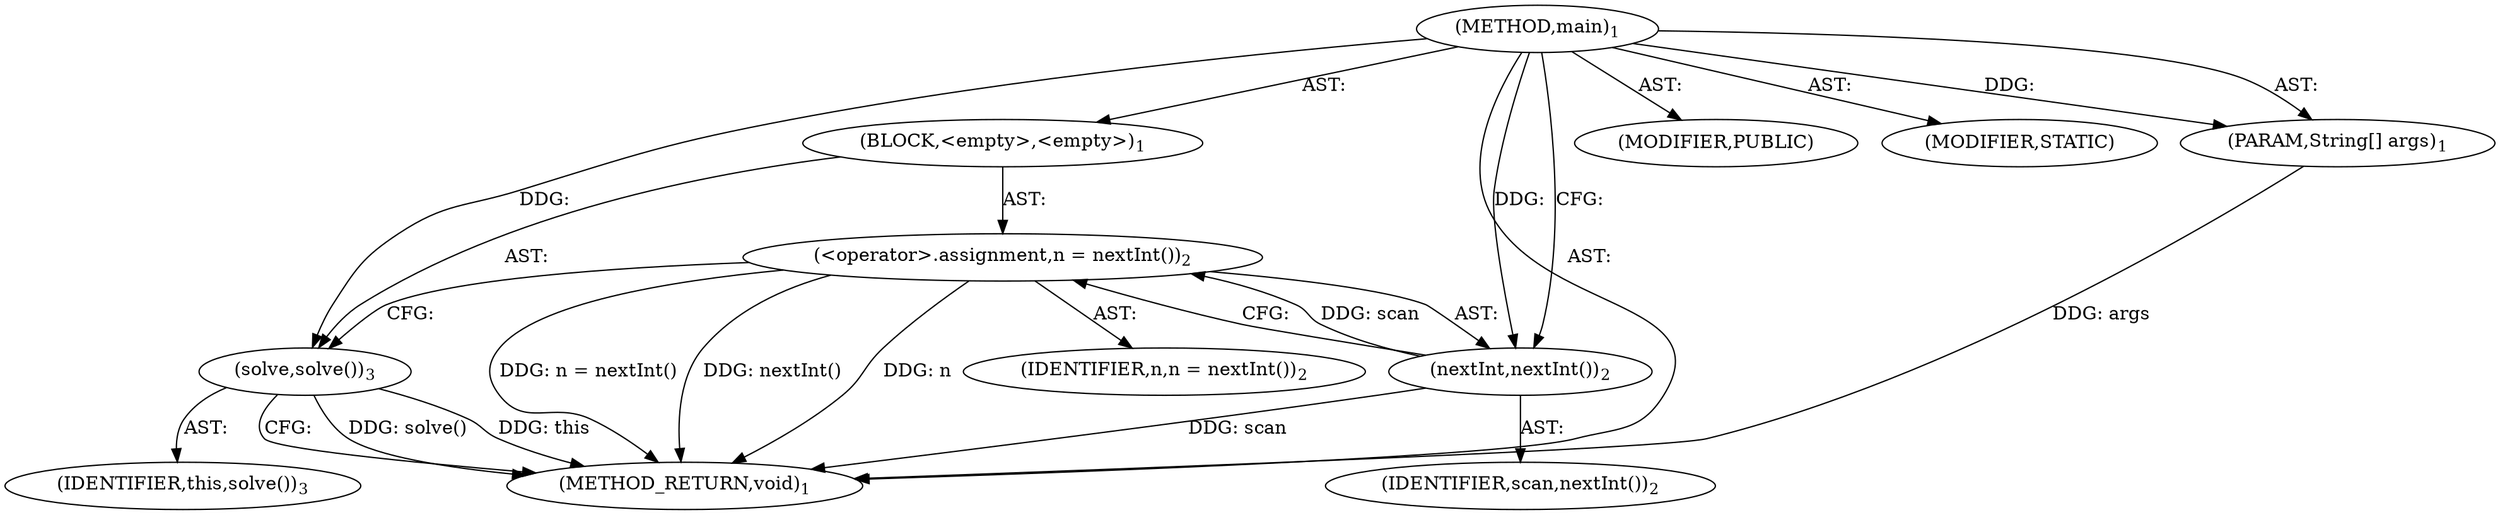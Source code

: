 digraph "main" {  
"17" [label = <(METHOD,main)<SUB>1</SUB>> ]
"18" [label = <(PARAM,String[] args)<SUB>1</SUB>> ]
"19" [label = <(BLOCK,&lt;empty&gt;,&lt;empty&gt;)<SUB>1</SUB>> ]
"20" [label = <(&lt;operator&gt;.assignment,n = nextInt())<SUB>2</SUB>> ]
"21" [label = <(IDENTIFIER,n,n = nextInt())<SUB>2</SUB>> ]
"22" [label = <(nextInt,nextInt())<SUB>2</SUB>> ]
"23" [label = <(IDENTIFIER,scan,nextInt())<SUB>2</SUB>> ]
"24" [label = <(solve,solve())<SUB>3</SUB>> ]
"25" [label = <(IDENTIFIER,this,solve())<SUB>3</SUB>> ]
"26" [label = <(MODIFIER,PUBLIC)> ]
"27" [label = <(MODIFIER,STATIC)> ]
"28" [label = <(METHOD_RETURN,void)<SUB>1</SUB>> ]
  "17" -> "18"  [ label = "AST: "] 
  "17" -> "19"  [ label = "AST: "] 
  "17" -> "26"  [ label = "AST: "] 
  "17" -> "27"  [ label = "AST: "] 
  "17" -> "28"  [ label = "AST: "] 
  "19" -> "20"  [ label = "AST: "] 
  "19" -> "24"  [ label = "AST: "] 
  "20" -> "21"  [ label = "AST: "] 
  "20" -> "22"  [ label = "AST: "] 
  "22" -> "23"  [ label = "AST: "] 
  "24" -> "25"  [ label = "AST: "] 
  "20" -> "24"  [ label = "CFG: "] 
  "24" -> "28"  [ label = "CFG: "] 
  "22" -> "20"  [ label = "CFG: "] 
  "17" -> "22"  [ label = "CFG: "] 
  "18" -> "28"  [ label = "DDG: args"] 
  "20" -> "28"  [ label = "DDG: nextInt()"] 
  "20" -> "28"  [ label = "DDG: n = nextInt()"] 
  "24" -> "28"  [ label = "DDG: solve()"] 
  "22" -> "28"  [ label = "DDG: scan"] 
  "20" -> "28"  [ label = "DDG: n"] 
  "24" -> "28"  [ label = "DDG: this"] 
  "17" -> "18"  [ label = "DDG: "] 
  "22" -> "20"  [ label = "DDG: scan"] 
  "17" -> "24"  [ label = "DDG: "] 
  "17" -> "22"  [ label = "DDG: "] 
}
